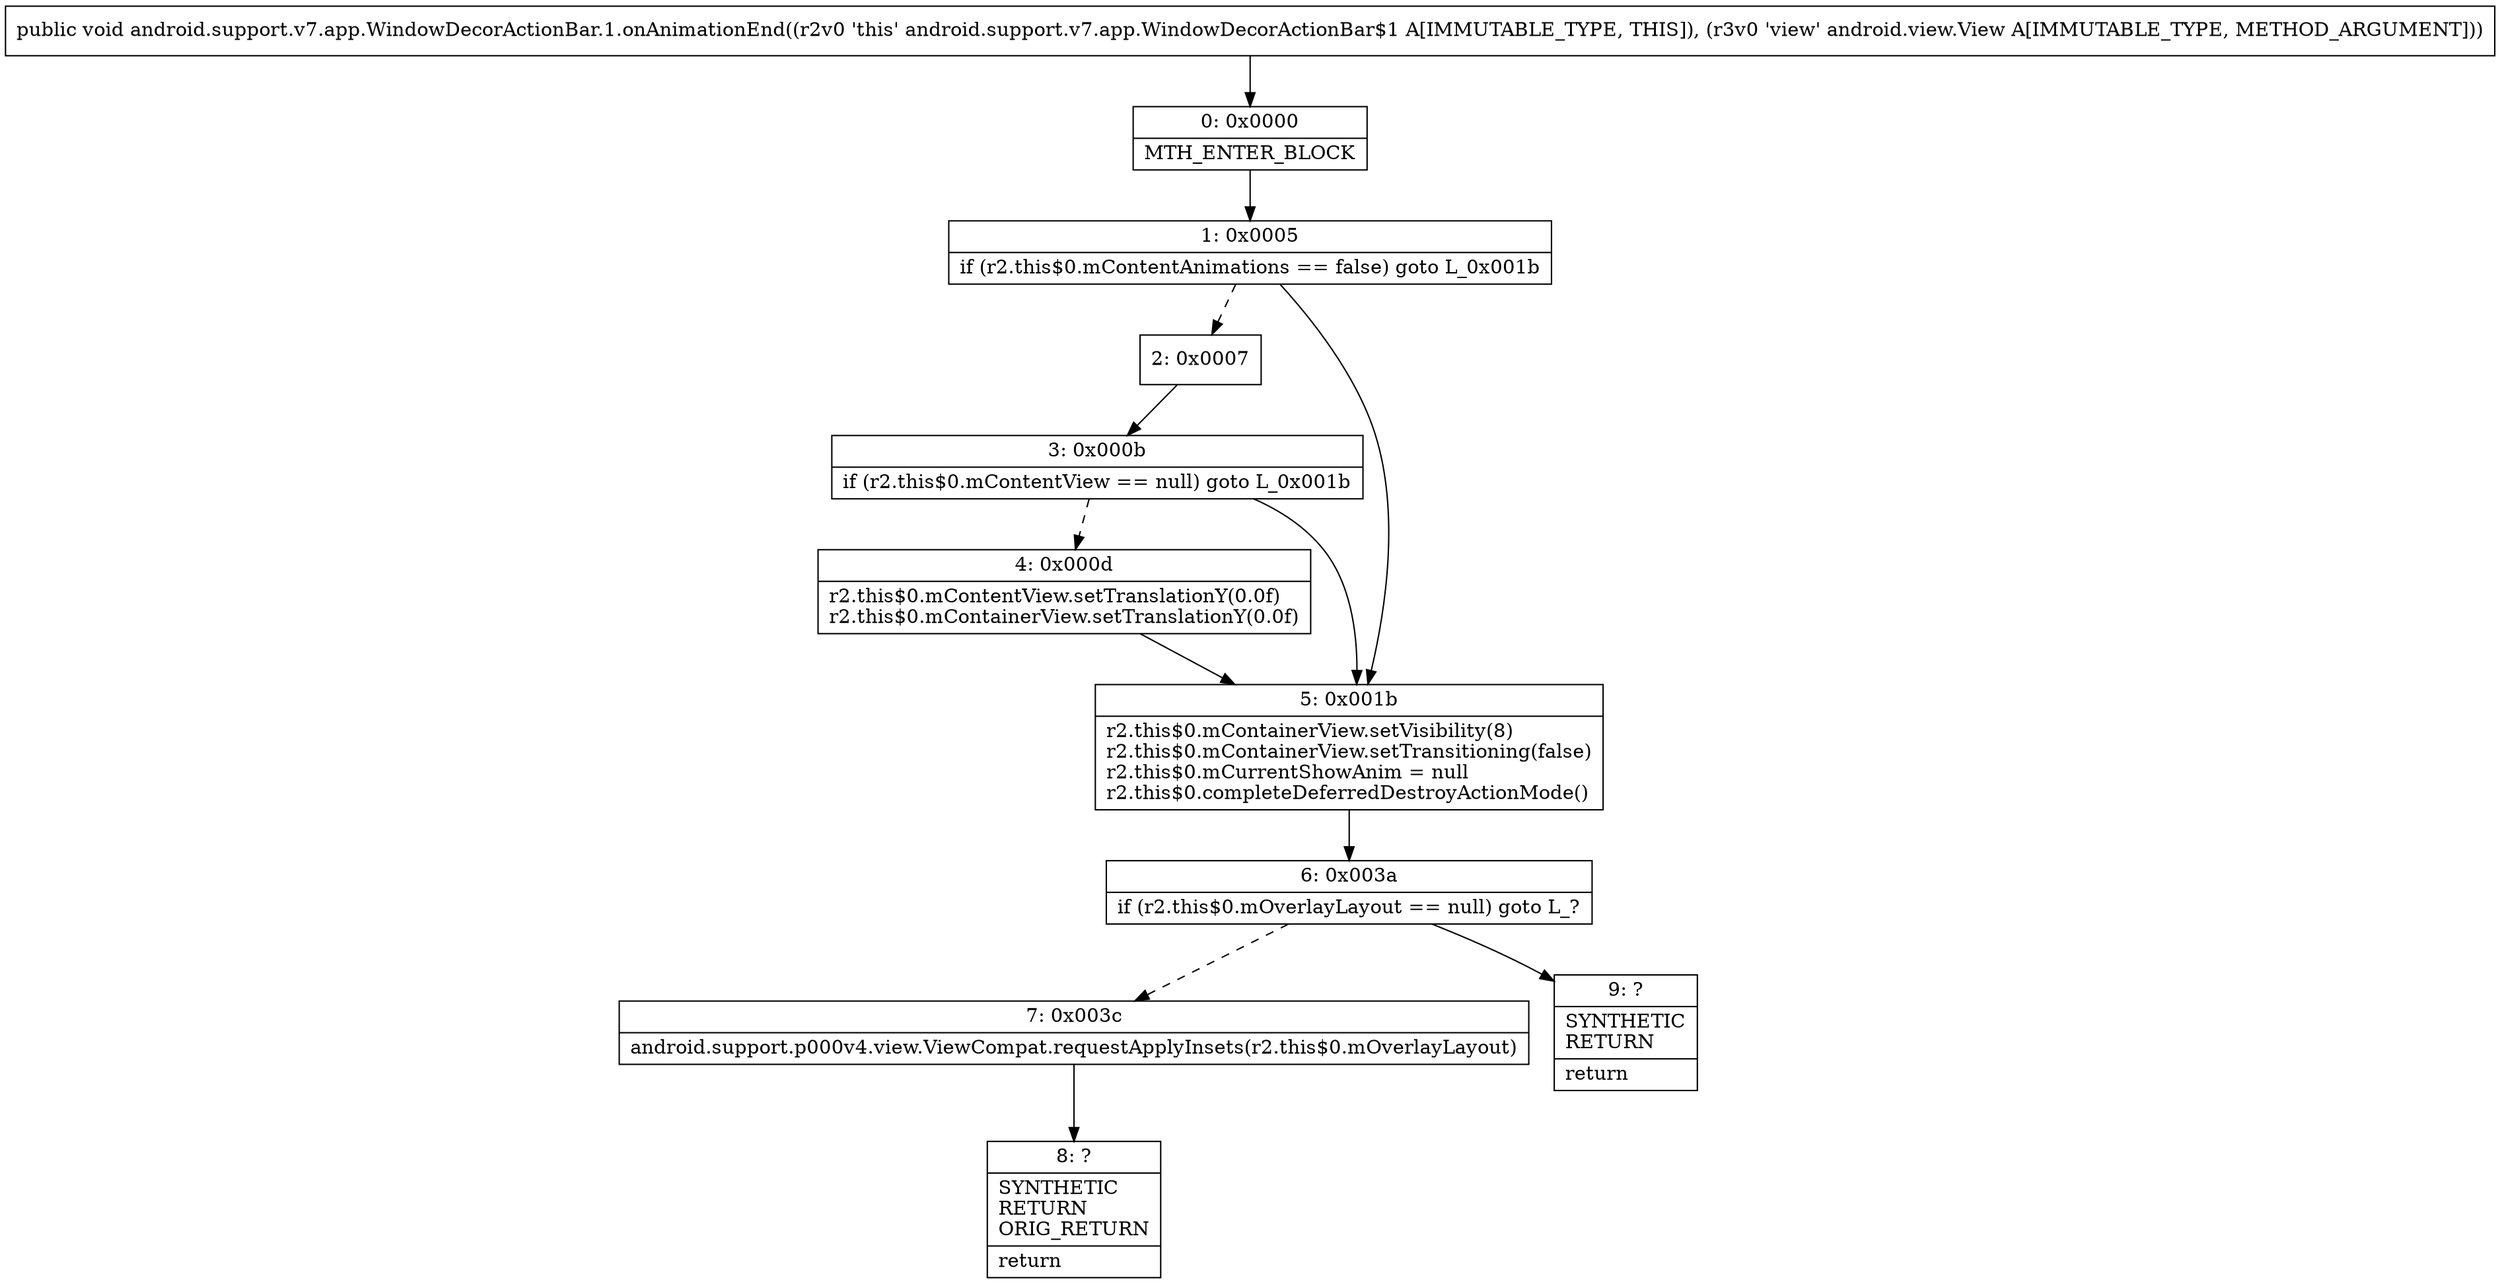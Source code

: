 digraph "CFG forandroid.support.v7.app.WindowDecorActionBar.1.onAnimationEnd(Landroid\/view\/View;)V" {
Node_0 [shape=record,label="{0\:\ 0x0000|MTH_ENTER_BLOCK\l}"];
Node_1 [shape=record,label="{1\:\ 0x0005|if (r2.this$0.mContentAnimations == false) goto L_0x001b\l}"];
Node_2 [shape=record,label="{2\:\ 0x0007}"];
Node_3 [shape=record,label="{3\:\ 0x000b|if (r2.this$0.mContentView == null) goto L_0x001b\l}"];
Node_4 [shape=record,label="{4\:\ 0x000d|r2.this$0.mContentView.setTranslationY(0.0f)\lr2.this$0.mContainerView.setTranslationY(0.0f)\l}"];
Node_5 [shape=record,label="{5\:\ 0x001b|r2.this$0.mContainerView.setVisibility(8)\lr2.this$0.mContainerView.setTransitioning(false)\lr2.this$0.mCurrentShowAnim = null\lr2.this$0.completeDeferredDestroyActionMode()\l}"];
Node_6 [shape=record,label="{6\:\ 0x003a|if (r2.this$0.mOverlayLayout == null) goto L_?\l}"];
Node_7 [shape=record,label="{7\:\ 0x003c|android.support.p000v4.view.ViewCompat.requestApplyInsets(r2.this$0.mOverlayLayout)\l}"];
Node_8 [shape=record,label="{8\:\ ?|SYNTHETIC\lRETURN\lORIG_RETURN\l|return\l}"];
Node_9 [shape=record,label="{9\:\ ?|SYNTHETIC\lRETURN\l|return\l}"];
MethodNode[shape=record,label="{public void android.support.v7.app.WindowDecorActionBar.1.onAnimationEnd((r2v0 'this' android.support.v7.app.WindowDecorActionBar$1 A[IMMUTABLE_TYPE, THIS]), (r3v0 'view' android.view.View A[IMMUTABLE_TYPE, METHOD_ARGUMENT])) }"];
MethodNode -> Node_0;
Node_0 -> Node_1;
Node_1 -> Node_2[style=dashed];
Node_1 -> Node_5;
Node_2 -> Node_3;
Node_3 -> Node_4[style=dashed];
Node_3 -> Node_5;
Node_4 -> Node_5;
Node_5 -> Node_6;
Node_6 -> Node_7[style=dashed];
Node_6 -> Node_9;
Node_7 -> Node_8;
}

